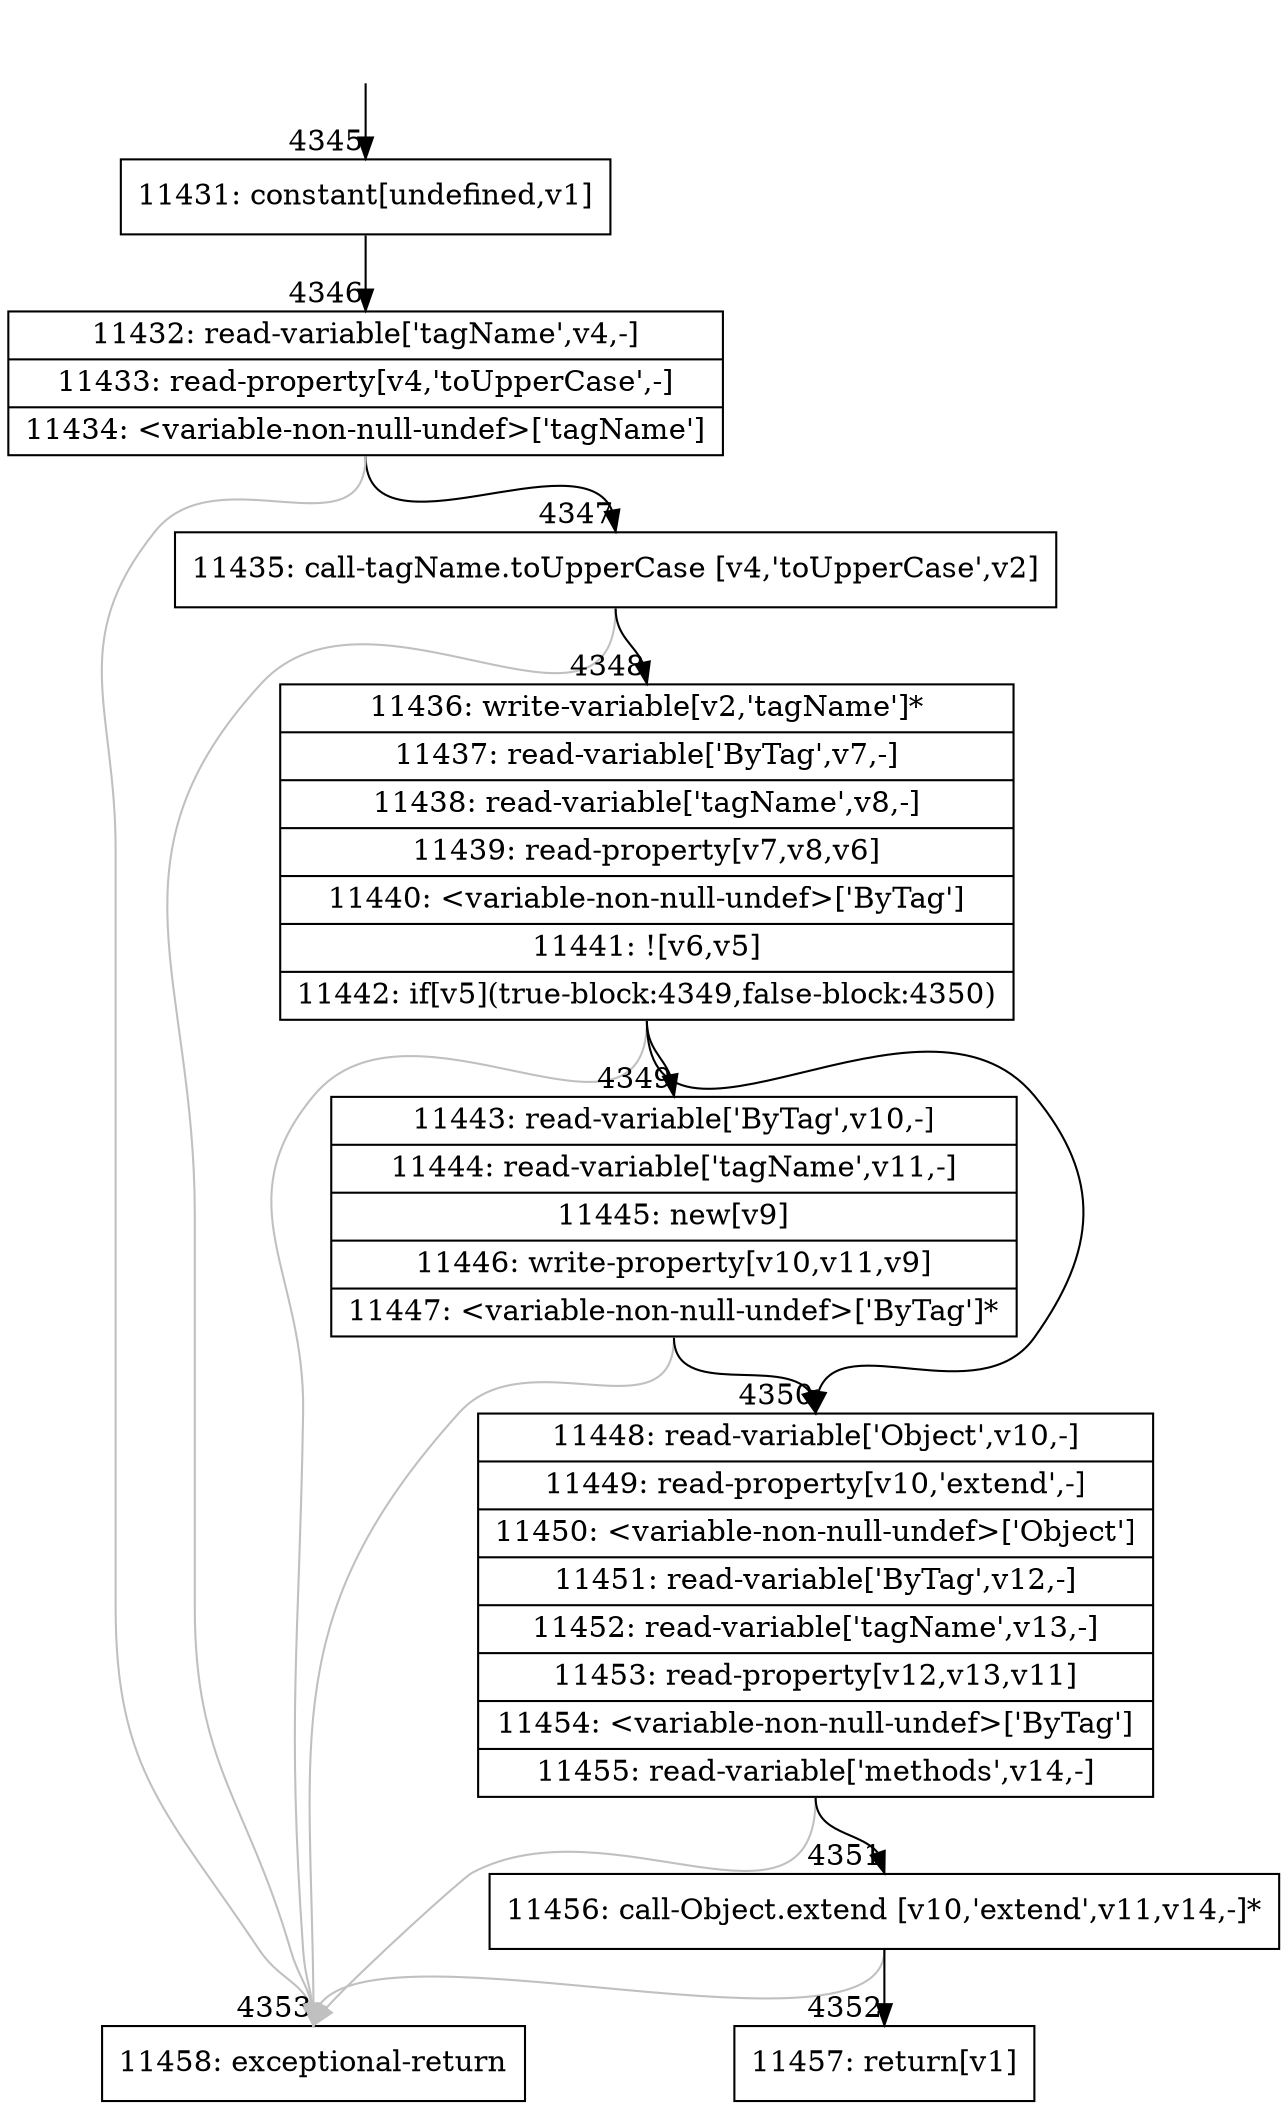 digraph {
rankdir="TD"
BB_entry362[shape=none,label=""];
BB_entry362 -> BB4345 [tailport=s, headport=n, headlabel="    4345"]
BB4345 [shape=record label="{11431: constant[undefined,v1]}" ] 
BB4345 -> BB4346 [tailport=s, headport=n, headlabel="      4346"]
BB4346 [shape=record label="{11432: read-variable['tagName',v4,-]|11433: read-property[v4,'toUpperCase',-]|11434: \<variable-non-null-undef\>['tagName']}" ] 
BB4346 -> BB4347 [tailport=s, headport=n, headlabel="      4347"]
BB4346 -> BB4353 [tailport=s, headport=n, color=gray, headlabel="      4353"]
BB4347 [shape=record label="{11435: call-tagName.toUpperCase [v4,'toUpperCase',v2]}" ] 
BB4347 -> BB4348 [tailport=s, headport=n, headlabel="      4348"]
BB4347 -> BB4353 [tailport=s, headport=n, color=gray]
BB4348 [shape=record label="{11436: write-variable[v2,'tagName']*|11437: read-variable['ByTag',v7,-]|11438: read-variable['tagName',v8,-]|11439: read-property[v7,v8,v6]|11440: \<variable-non-null-undef\>['ByTag']|11441: ![v6,v5]|11442: if[v5](true-block:4349,false-block:4350)}" ] 
BB4348 -> BB4349 [tailport=s, headport=n, headlabel="      4349"]
BB4348 -> BB4350 [tailport=s, headport=n, headlabel="      4350"]
BB4348 -> BB4353 [tailport=s, headport=n, color=gray]
BB4349 [shape=record label="{11443: read-variable['ByTag',v10,-]|11444: read-variable['tagName',v11,-]|11445: new[v9]|11446: write-property[v10,v11,v9]|11447: \<variable-non-null-undef\>['ByTag']*}" ] 
BB4349 -> BB4350 [tailport=s, headport=n]
BB4349 -> BB4353 [tailport=s, headport=n, color=gray]
BB4350 [shape=record label="{11448: read-variable['Object',v10,-]|11449: read-property[v10,'extend',-]|11450: \<variable-non-null-undef\>['Object']|11451: read-variable['ByTag',v12,-]|11452: read-variable['tagName',v13,-]|11453: read-property[v12,v13,v11]|11454: \<variable-non-null-undef\>['ByTag']|11455: read-variable['methods',v14,-]}" ] 
BB4350 -> BB4351 [tailport=s, headport=n, headlabel="      4351"]
BB4350 -> BB4353 [tailport=s, headport=n, color=gray]
BB4351 [shape=record label="{11456: call-Object.extend [v10,'extend',v11,v14,-]*}" ] 
BB4351 -> BB4352 [tailport=s, headport=n, headlabel="      4352"]
BB4351 -> BB4353 [tailport=s, headport=n, color=gray]
BB4352 [shape=record label="{11457: return[v1]}" ] 
BB4353 [shape=record label="{11458: exceptional-return}" ] 
//#$~ 3357
}

